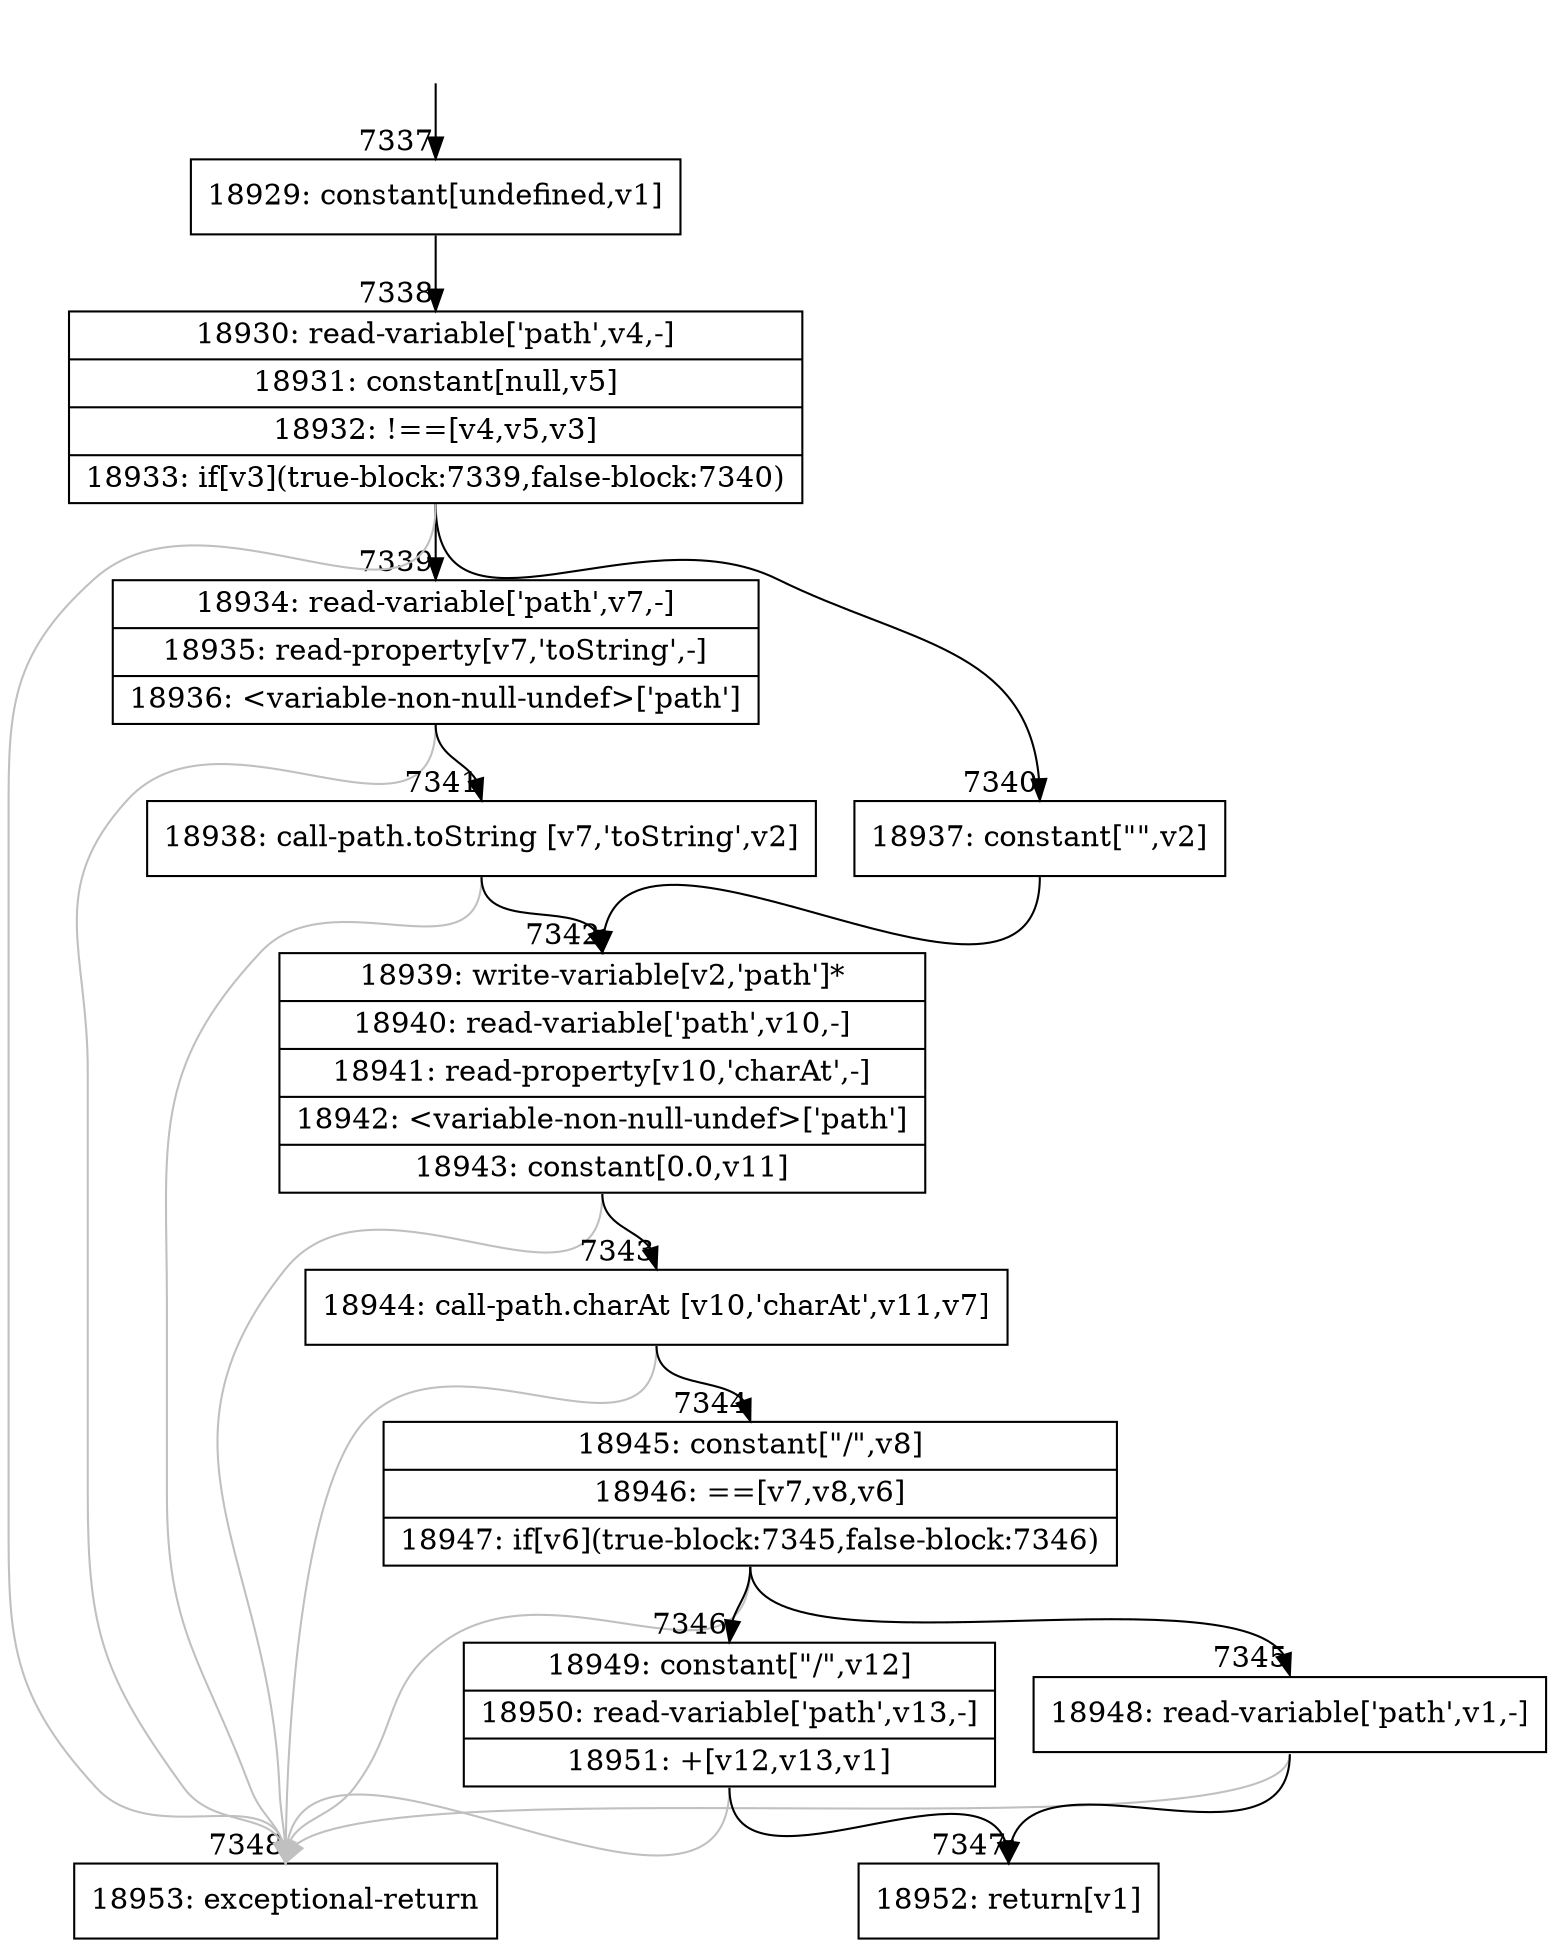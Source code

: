 digraph {
rankdir="TD"
BB_entry548[shape=none,label=""];
BB_entry548 -> BB7337 [tailport=s, headport=n, headlabel="    7337"]
BB7337 [shape=record label="{18929: constant[undefined,v1]}" ] 
BB7337 -> BB7338 [tailport=s, headport=n, headlabel="      7338"]
BB7338 [shape=record label="{18930: read-variable['path',v4,-]|18931: constant[null,v5]|18932: !==[v4,v5,v3]|18933: if[v3](true-block:7339,false-block:7340)}" ] 
BB7338 -> BB7339 [tailport=s, headport=n, headlabel="      7339"]
BB7338 -> BB7340 [tailport=s, headport=n, headlabel="      7340"]
BB7338 -> BB7348 [tailport=s, headport=n, color=gray, headlabel="      7348"]
BB7339 [shape=record label="{18934: read-variable['path',v7,-]|18935: read-property[v7,'toString',-]|18936: \<variable-non-null-undef\>['path']}" ] 
BB7339 -> BB7341 [tailport=s, headport=n, headlabel="      7341"]
BB7339 -> BB7348 [tailport=s, headport=n, color=gray]
BB7340 [shape=record label="{18937: constant[\"\",v2]}" ] 
BB7340 -> BB7342 [tailport=s, headport=n, headlabel="      7342"]
BB7341 [shape=record label="{18938: call-path.toString [v7,'toString',v2]}" ] 
BB7341 -> BB7342 [tailport=s, headport=n]
BB7341 -> BB7348 [tailport=s, headport=n, color=gray]
BB7342 [shape=record label="{18939: write-variable[v2,'path']*|18940: read-variable['path',v10,-]|18941: read-property[v10,'charAt',-]|18942: \<variable-non-null-undef\>['path']|18943: constant[0.0,v11]}" ] 
BB7342 -> BB7343 [tailport=s, headport=n, headlabel="      7343"]
BB7342 -> BB7348 [tailport=s, headport=n, color=gray]
BB7343 [shape=record label="{18944: call-path.charAt [v10,'charAt',v11,v7]}" ] 
BB7343 -> BB7344 [tailport=s, headport=n, headlabel="      7344"]
BB7343 -> BB7348 [tailport=s, headport=n, color=gray]
BB7344 [shape=record label="{18945: constant[\"/\",v8]|18946: ==[v7,v8,v6]|18947: if[v6](true-block:7345,false-block:7346)}" ] 
BB7344 -> BB7345 [tailport=s, headport=n, headlabel="      7345"]
BB7344 -> BB7346 [tailport=s, headport=n, headlabel="      7346"]
BB7344 -> BB7348 [tailport=s, headport=n, color=gray]
BB7345 [shape=record label="{18948: read-variable['path',v1,-]}" ] 
BB7345 -> BB7347 [tailport=s, headport=n, headlabel="      7347"]
BB7345 -> BB7348 [tailport=s, headport=n, color=gray]
BB7346 [shape=record label="{18949: constant[\"/\",v12]|18950: read-variable['path',v13,-]|18951: +[v12,v13,v1]}" ] 
BB7346 -> BB7347 [tailport=s, headport=n]
BB7346 -> BB7348 [tailport=s, headport=n, color=gray]
BB7347 [shape=record label="{18952: return[v1]}" ] 
BB7348 [shape=record label="{18953: exceptional-return}" ] 
//#$~ 11687
}
